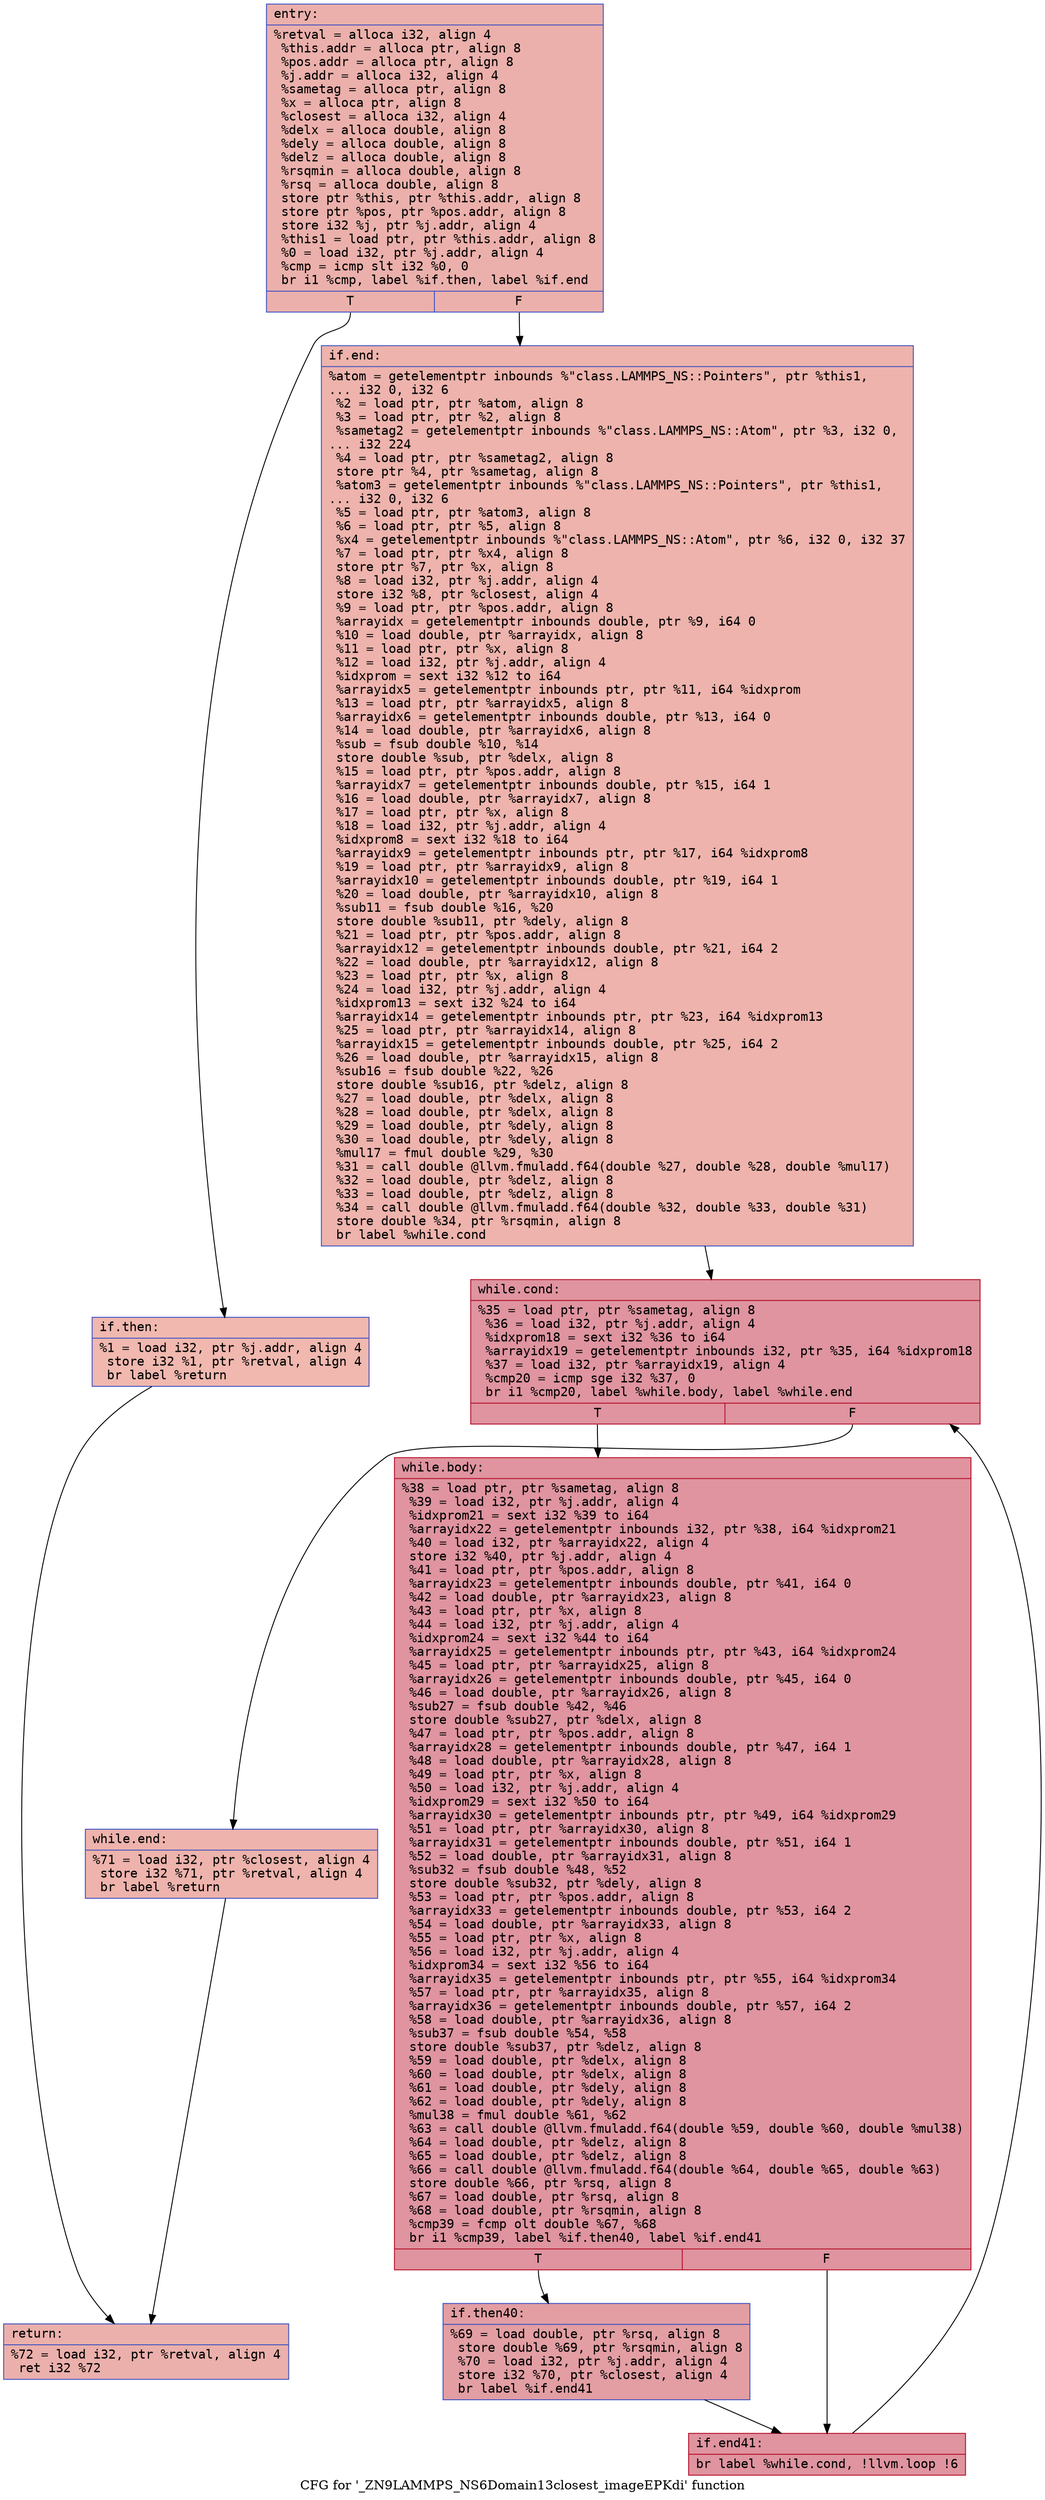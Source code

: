 digraph "CFG for '_ZN9LAMMPS_NS6Domain13closest_imageEPKdi' function" {
	label="CFG for '_ZN9LAMMPS_NS6Domain13closest_imageEPKdi' function";

	Node0x561837d3cc00 [shape=record,color="#3d50c3ff", style=filled, fillcolor="#d24b4070" fontname="Courier",label="{entry:\l|  %retval = alloca i32, align 4\l  %this.addr = alloca ptr, align 8\l  %pos.addr = alloca ptr, align 8\l  %j.addr = alloca i32, align 4\l  %sametag = alloca ptr, align 8\l  %x = alloca ptr, align 8\l  %closest = alloca i32, align 4\l  %delx = alloca double, align 8\l  %dely = alloca double, align 8\l  %delz = alloca double, align 8\l  %rsqmin = alloca double, align 8\l  %rsq = alloca double, align 8\l  store ptr %this, ptr %this.addr, align 8\l  store ptr %pos, ptr %pos.addr, align 8\l  store i32 %j, ptr %j.addr, align 4\l  %this1 = load ptr, ptr %this.addr, align 8\l  %0 = load i32, ptr %j.addr, align 4\l  %cmp = icmp slt i32 %0, 0\l  br i1 %cmp, label %if.then, label %if.end\l|{<s0>T|<s1>F}}"];
	Node0x561837d3cc00:s0 -> Node0x561837d3fbe0[tooltip="entry -> if.then\nProbability 37.50%" ];
	Node0x561837d3cc00:s1 -> Node0x561837d3fc50[tooltip="entry -> if.end\nProbability 62.50%" ];
	Node0x561837d3fbe0 [shape=record,color="#3d50c3ff", style=filled, fillcolor="#dc5d4a70" fontname="Courier",label="{if.then:\l|  %1 = load i32, ptr %j.addr, align 4\l  store i32 %1, ptr %retval, align 4\l  br label %return\l}"];
	Node0x561837d3fbe0 -> Node0x561837d3fe90[tooltip="if.then -> return\nProbability 100.00%" ];
	Node0x561837d3fc50 [shape=record,color="#3d50c3ff", style=filled, fillcolor="#d6524470" fontname="Courier",label="{if.end:\l|  %atom = getelementptr inbounds %\"class.LAMMPS_NS::Pointers\", ptr %this1,\l... i32 0, i32 6\l  %2 = load ptr, ptr %atom, align 8\l  %3 = load ptr, ptr %2, align 8\l  %sametag2 = getelementptr inbounds %\"class.LAMMPS_NS::Atom\", ptr %3, i32 0,\l... i32 224\l  %4 = load ptr, ptr %sametag2, align 8\l  store ptr %4, ptr %sametag, align 8\l  %atom3 = getelementptr inbounds %\"class.LAMMPS_NS::Pointers\", ptr %this1,\l... i32 0, i32 6\l  %5 = load ptr, ptr %atom3, align 8\l  %6 = load ptr, ptr %5, align 8\l  %x4 = getelementptr inbounds %\"class.LAMMPS_NS::Atom\", ptr %6, i32 0, i32 37\l  %7 = load ptr, ptr %x4, align 8\l  store ptr %7, ptr %x, align 8\l  %8 = load i32, ptr %j.addr, align 4\l  store i32 %8, ptr %closest, align 4\l  %9 = load ptr, ptr %pos.addr, align 8\l  %arrayidx = getelementptr inbounds double, ptr %9, i64 0\l  %10 = load double, ptr %arrayidx, align 8\l  %11 = load ptr, ptr %x, align 8\l  %12 = load i32, ptr %j.addr, align 4\l  %idxprom = sext i32 %12 to i64\l  %arrayidx5 = getelementptr inbounds ptr, ptr %11, i64 %idxprom\l  %13 = load ptr, ptr %arrayidx5, align 8\l  %arrayidx6 = getelementptr inbounds double, ptr %13, i64 0\l  %14 = load double, ptr %arrayidx6, align 8\l  %sub = fsub double %10, %14\l  store double %sub, ptr %delx, align 8\l  %15 = load ptr, ptr %pos.addr, align 8\l  %arrayidx7 = getelementptr inbounds double, ptr %15, i64 1\l  %16 = load double, ptr %arrayidx7, align 8\l  %17 = load ptr, ptr %x, align 8\l  %18 = load i32, ptr %j.addr, align 4\l  %idxprom8 = sext i32 %18 to i64\l  %arrayidx9 = getelementptr inbounds ptr, ptr %17, i64 %idxprom8\l  %19 = load ptr, ptr %arrayidx9, align 8\l  %arrayidx10 = getelementptr inbounds double, ptr %19, i64 1\l  %20 = load double, ptr %arrayidx10, align 8\l  %sub11 = fsub double %16, %20\l  store double %sub11, ptr %dely, align 8\l  %21 = load ptr, ptr %pos.addr, align 8\l  %arrayidx12 = getelementptr inbounds double, ptr %21, i64 2\l  %22 = load double, ptr %arrayidx12, align 8\l  %23 = load ptr, ptr %x, align 8\l  %24 = load i32, ptr %j.addr, align 4\l  %idxprom13 = sext i32 %24 to i64\l  %arrayidx14 = getelementptr inbounds ptr, ptr %23, i64 %idxprom13\l  %25 = load ptr, ptr %arrayidx14, align 8\l  %arrayidx15 = getelementptr inbounds double, ptr %25, i64 2\l  %26 = load double, ptr %arrayidx15, align 8\l  %sub16 = fsub double %22, %26\l  store double %sub16, ptr %delz, align 8\l  %27 = load double, ptr %delx, align 8\l  %28 = load double, ptr %delx, align 8\l  %29 = load double, ptr %dely, align 8\l  %30 = load double, ptr %dely, align 8\l  %mul17 = fmul double %29, %30\l  %31 = call double @llvm.fmuladd.f64(double %27, double %28, double %mul17)\l  %32 = load double, ptr %delz, align 8\l  %33 = load double, ptr %delz, align 8\l  %34 = call double @llvm.fmuladd.f64(double %32, double %33, double %31)\l  store double %34, ptr %rsqmin, align 8\l  br label %while.cond\l}"];
	Node0x561837d3fc50 -> Node0x561837d42660[tooltip="if.end -> while.cond\nProbability 100.00%" ];
	Node0x561837d42660 [shape=record,color="#b70d28ff", style=filled, fillcolor="#b70d2870" fontname="Courier",label="{while.cond:\l|  %35 = load ptr, ptr %sametag, align 8\l  %36 = load i32, ptr %j.addr, align 4\l  %idxprom18 = sext i32 %36 to i64\l  %arrayidx19 = getelementptr inbounds i32, ptr %35, i64 %idxprom18\l  %37 = load i32, ptr %arrayidx19, align 4\l  %cmp20 = icmp sge i32 %37, 0\l  br i1 %cmp20, label %while.body, label %while.end\l|{<s0>T|<s1>F}}"];
	Node0x561837d42660:s0 -> Node0x561837d42a70[tooltip="while.cond -> while.body\nProbability 96.88%" ];
	Node0x561837d42660:s1 -> Node0x561837d42af0[tooltip="while.cond -> while.end\nProbability 3.12%" ];
	Node0x561837d42a70 [shape=record,color="#b70d28ff", style=filled, fillcolor="#b70d2870" fontname="Courier",label="{while.body:\l|  %38 = load ptr, ptr %sametag, align 8\l  %39 = load i32, ptr %j.addr, align 4\l  %idxprom21 = sext i32 %39 to i64\l  %arrayidx22 = getelementptr inbounds i32, ptr %38, i64 %idxprom21\l  %40 = load i32, ptr %arrayidx22, align 4\l  store i32 %40, ptr %j.addr, align 4\l  %41 = load ptr, ptr %pos.addr, align 8\l  %arrayidx23 = getelementptr inbounds double, ptr %41, i64 0\l  %42 = load double, ptr %arrayidx23, align 8\l  %43 = load ptr, ptr %x, align 8\l  %44 = load i32, ptr %j.addr, align 4\l  %idxprom24 = sext i32 %44 to i64\l  %arrayidx25 = getelementptr inbounds ptr, ptr %43, i64 %idxprom24\l  %45 = load ptr, ptr %arrayidx25, align 8\l  %arrayidx26 = getelementptr inbounds double, ptr %45, i64 0\l  %46 = load double, ptr %arrayidx26, align 8\l  %sub27 = fsub double %42, %46\l  store double %sub27, ptr %delx, align 8\l  %47 = load ptr, ptr %pos.addr, align 8\l  %arrayidx28 = getelementptr inbounds double, ptr %47, i64 1\l  %48 = load double, ptr %arrayidx28, align 8\l  %49 = load ptr, ptr %x, align 8\l  %50 = load i32, ptr %j.addr, align 4\l  %idxprom29 = sext i32 %50 to i64\l  %arrayidx30 = getelementptr inbounds ptr, ptr %49, i64 %idxprom29\l  %51 = load ptr, ptr %arrayidx30, align 8\l  %arrayidx31 = getelementptr inbounds double, ptr %51, i64 1\l  %52 = load double, ptr %arrayidx31, align 8\l  %sub32 = fsub double %48, %52\l  store double %sub32, ptr %dely, align 8\l  %53 = load ptr, ptr %pos.addr, align 8\l  %arrayidx33 = getelementptr inbounds double, ptr %53, i64 2\l  %54 = load double, ptr %arrayidx33, align 8\l  %55 = load ptr, ptr %x, align 8\l  %56 = load i32, ptr %j.addr, align 4\l  %idxprom34 = sext i32 %56 to i64\l  %arrayidx35 = getelementptr inbounds ptr, ptr %55, i64 %idxprom34\l  %57 = load ptr, ptr %arrayidx35, align 8\l  %arrayidx36 = getelementptr inbounds double, ptr %57, i64 2\l  %58 = load double, ptr %arrayidx36, align 8\l  %sub37 = fsub double %54, %58\l  store double %sub37, ptr %delz, align 8\l  %59 = load double, ptr %delx, align 8\l  %60 = load double, ptr %delx, align 8\l  %61 = load double, ptr %dely, align 8\l  %62 = load double, ptr %dely, align 8\l  %mul38 = fmul double %61, %62\l  %63 = call double @llvm.fmuladd.f64(double %59, double %60, double %mul38)\l  %64 = load double, ptr %delz, align 8\l  %65 = load double, ptr %delz, align 8\l  %66 = call double @llvm.fmuladd.f64(double %64, double %65, double %63)\l  store double %66, ptr %rsq, align 8\l  %67 = load double, ptr %rsq, align 8\l  %68 = load double, ptr %rsqmin, align 8\l  %cmp39 = fcmp olt double %67, %68\l  br i1 %cmp39, label %if.then40, label %if.end41\l|{<s0>T|<s1>F}}"];
	Node0x561837d42a70:s0 -> Node0x561837d459a0[tooltip="while.body -> if.then40\nProbability 50.00%" ];
	Node0x561837d42a70:s1 -> Node0x561837d459f0[tooltip="while.body -> if.end41\nProbability 50.00%" ];
	Node0x561837d459a0 [shape=record,color="#3d50c3ff", style=filled, fillcolor="#be242e70" fontname="Courier",label="{if.then40:\l|  %69 = load double, ptr %rsq, align 8\l  store double %69, ptr %rsqmin, align 8\l  %70 = load i32, ptr %j.addr, align 4\l  store i32 %70, ptr %closest, align 4\l  br label %if.end41\l}"];
	Node0x561837d459a0 -> Node0x561837d459f0[tooltip="if.then40 -> if.end41\nProbability 100.00%" ];
	Node0x561837d459f0 [shape=record,color="#b70d28ff", style=filled, fillcolor="#b70d2870" fontname="Courier",label="{if.end41:\l|  br label %while.cond, !llvm.loop !6\l}"];
	Node0x561837d459f0 -> Node0x561837d42660[tooltip="if.end41 -> while.cond\nProbability 100.00%" ];
	Node0x561837d42af0 [shape=record,color="#3d50c3ff", style=filled, fillcolor="#d6524470" fontname="Courier",label="{while.end:\l|  %71 = load i32, ptr %closest, align 4\l  store i32 %71, ptr %retval, align 4\l  br label %return\l}"];
	Node0x561837d42af0 -> Node0x561837d3fe90[tooltip="while.end -> return\nProbability 100.00%" ];
	Node0x561837d3fe90 [shape=record,color="#3d50c3ff", style=filled, fillcolor="#d24b4070" fontname="Courier",label="{return:\l|  %72 = load i32, ptr %retval, align 4\l  ret i32 %72\l}"];
}
